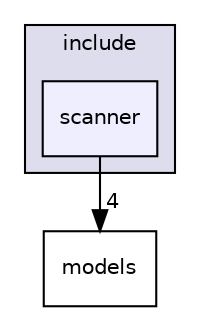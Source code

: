 digraph "include/scanner" {
  compound=true
  node [ fontsize="10", fontname="Helvetica"];
  edge [ labelfontsize="10", labelfontname="Helvetica"];
  subgraph clusterdir_d44c64559bbebec7f509842c48db8b23 {
    graph [ bgcolor="#ddddee", pencolor="black", label="include" fontname="Helvetica", fontsize="10", URL="dir_d44c64559bbebec7f509842c48db8b23.html"]
  dir_e89ff169d3e8e77f69d16b855fc26496 [shape=box, label="scanner", style="filled", fillcolor="#eeeeff", pencolor="black", URL="dir_e89ff169d3e8e77f69d16b855fc26496.html"];
  }
  dir_828b612f8450ccb3091aade92090c8e3 [shape=box label="models" URL="dir_828b612f8450ccb3091aade92090c8e3.html"];
  dir_e89ff169d3e8e77f69d16b855fc26496->dir_828b612f8450ccb3091aade92090c8e3 [headlabel="4", labeldistance=1.5 headhref="dir_000006_000004.html"];
}
